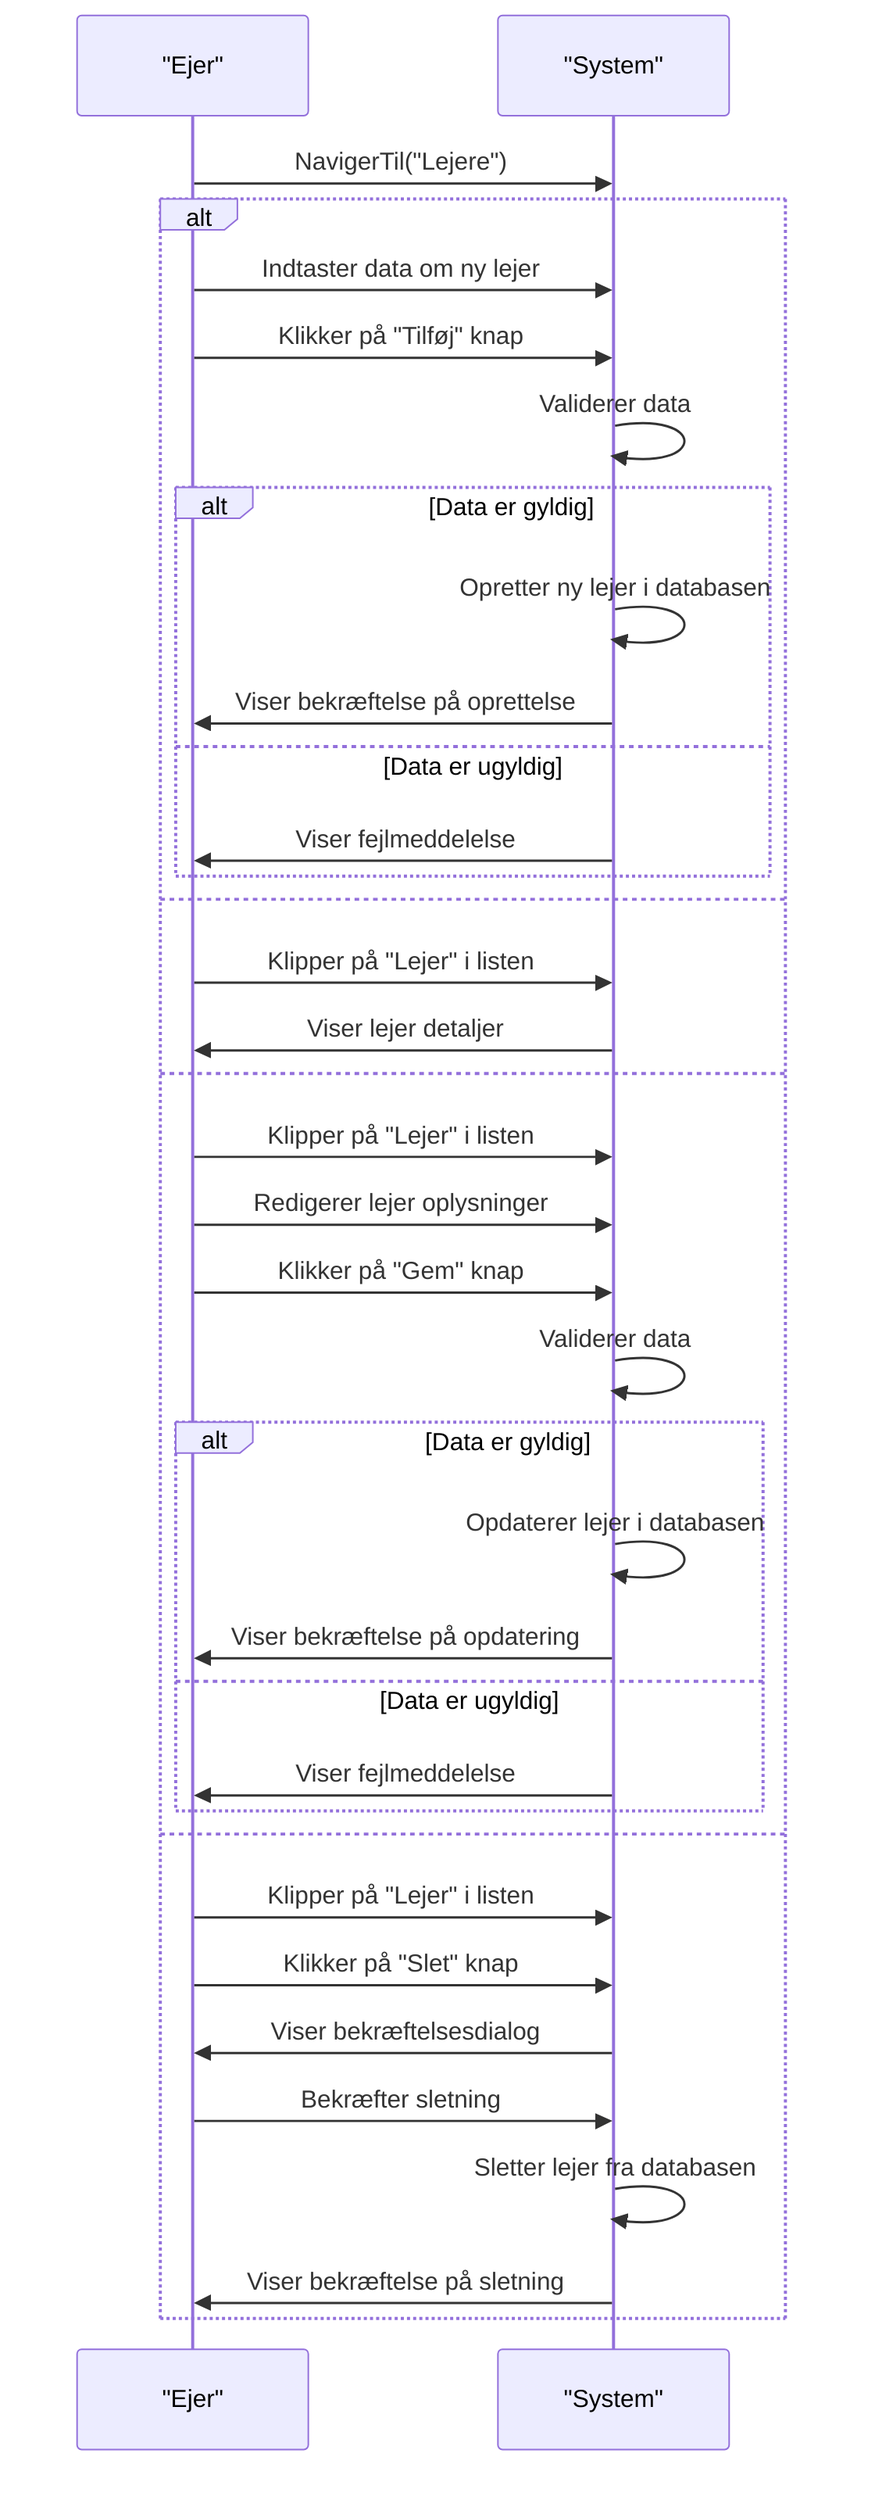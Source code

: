 sequenceDiagram
    participant Ejer as "Ejer"
    participant System as "System"

    Ejer->>System: NavigerTil("Lejere")

        
    alt
    Ejer->>System: Indtaster data om ny lejer

    Ejer->>System: Klikker på "Tilføj" knap

    System->>System: Validerer data

    alt Data er gyldig
       System->>System: Opretter ny lejer i databasen
       System->>Ejer: Viser bekræftelse på oprettelse
    else Data er ugyldig
        System->>Ejer: Viser fejlmeddelelse
    end

    else
    Ejer->>System: Klipper på "Lejer" i listen
        System->>Ejer: Viser lejer detaljer

    else
    Ejer->>System: Klipper på "Lejer" i listen
    Ejer->>System: Redigerer lejer oplysninger
    Ejer->>System: Klikker på "Gem" knap
        System->>System: Validerer data
            alt Data er gyldig
                System->>System: Opdaterer lejer i databasen
                System->>Ejer: Viser bekræftelse på opdatering
            else Data er ugyldig
                System->>Ejer: Viser fejlmeddelelse
            end
    else
    Ejer->>System: Klipper på "Lejer" i listen
    Ejer->>System: Klikker på "Slet" knap
        System->>Ejer: Viser bekræftelsesdialog
    Ejer->>System: Bekræfter sletning
        System->>System: Sletter lejer fra databasen
        System->>Ejer: Viser bekræftelse på sletning
    end